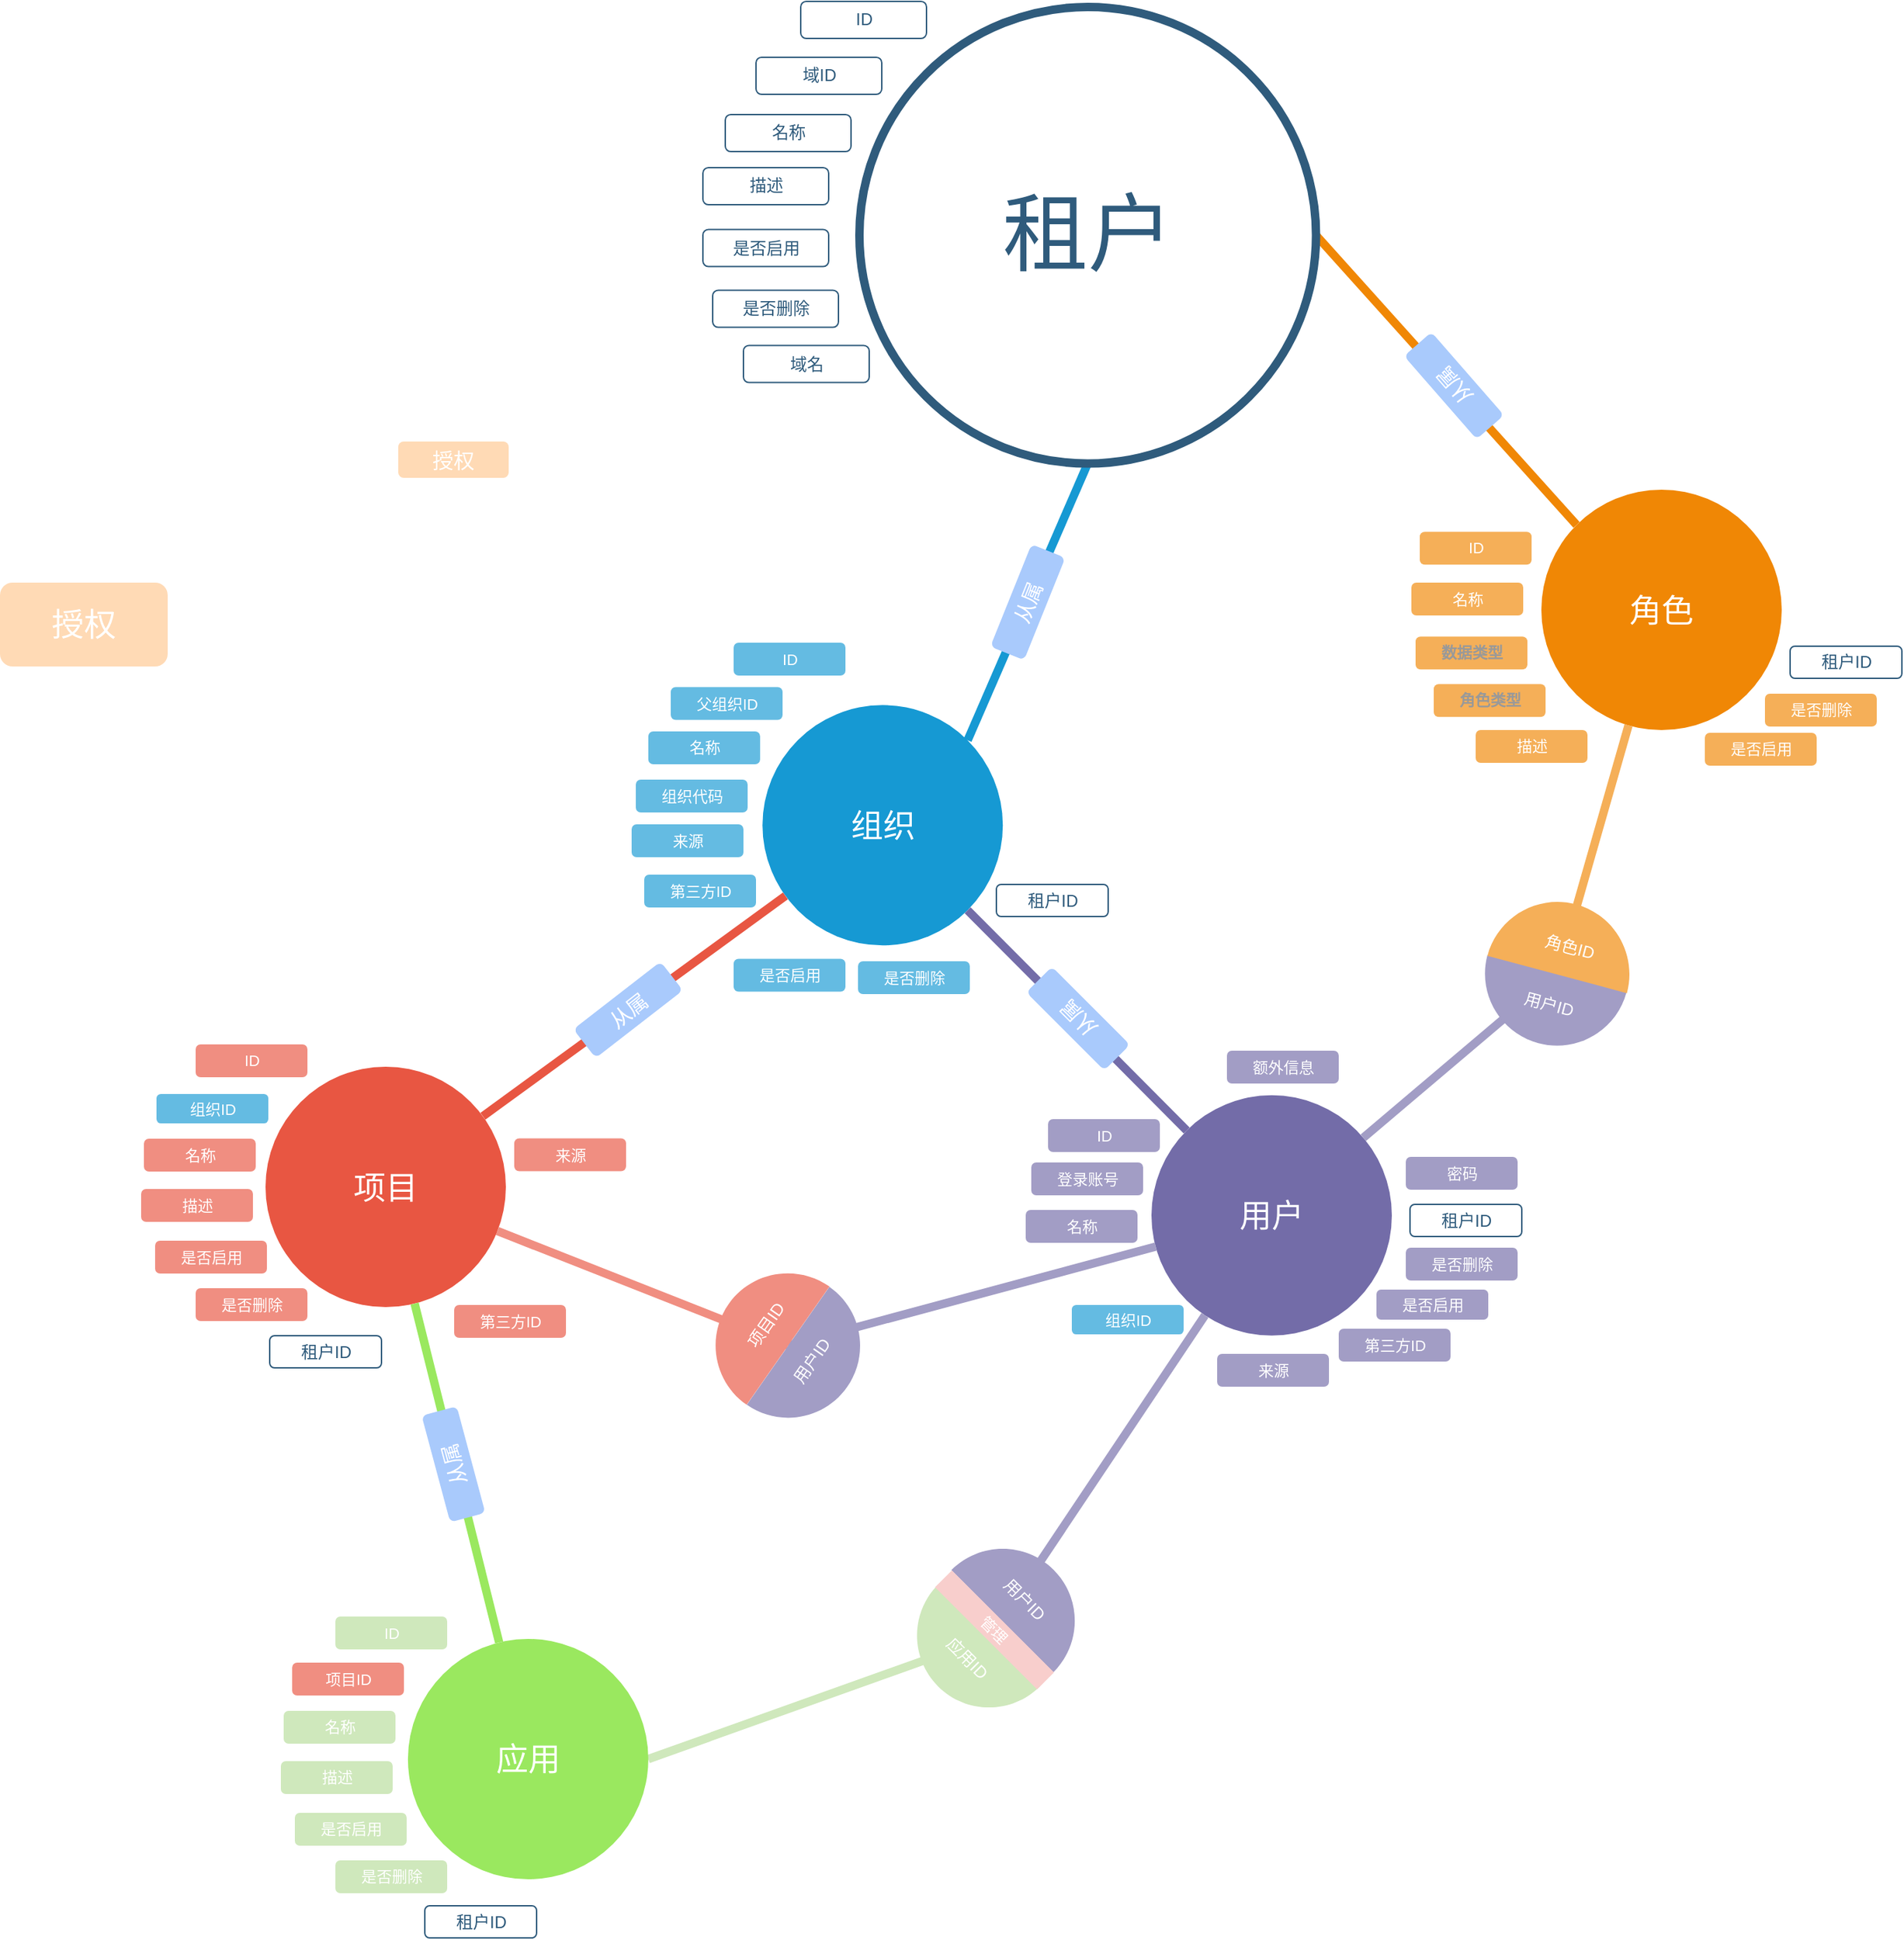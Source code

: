 <mxfile version="12.7.6" type="github">
  <diagram id="6a731a19-8d31-9384-78a2-239565b7b9f0" name="Page-1">
    <mxGraphModel dx="4168" dy="974" grid="0" gridSize="10" guides="1" tooltips="1" connect="1" arrows="1" fold="1" page="1" pageScale="1" pageWidth="1200" pageHeight="1200" background="#ffffff" math="0" shadow="0">
      <root>
        <mxCell id="0" />
        <mxCell id="1" parent="0" />
        <mxCell id="uGYCaoZWWmBtxd0d4g1E-1573" style="endArrow=none;strokeWidth=6;strokeColor=#A29DC5;html=1;" edge="1" parent="1" source="uGYCaoZWWmBtxd0d4g1E-1603" target="j6NOBljnlDJ0_zuV5T52-1565">
          <mxGeometry relative="1" as="geometry">
            <mxPoint x="-1034.968" y="1500.956" as="targetPoint" />
            <mxPoint x="-1215.213" y="1650.368" as="sourcePoint" />
          </mxGeometry>
        </mxCell>
        <mxCell id="uGYCaoZWWmBtxd0d4g1E-1572" style="endArrow=none;strokeWidth=6;strokeColor=#CFE8BC;html=1;entryX=1;entryY=0.5;entryDx=0;entryDy=0;exitX=0.5;exitY=1;exitDx=0;exitDy=0;" edge="1" parent="1" source="uGYCaoZWWmBtxd0d4g1E-1603" target="uGYCaoZWWmBtxd0d4g1E-1565">
          <mxGeometry relative="1" as="geometry">
            <mxPoint x="-1394" y="1589.0" as="targetPoint" />
            <mxPoint x="-1215.691" y="1650.556" as="sourcePoint" />
          </mxGeometry>
        </mxCell>
        <mxCell id="uGYCaoZWWmBtxd0d4g1E-1562" style="endArrow=none;strokeWidth=6;strokeColor=#A29DC5;html=1;exitX=0.5;exitY=0;exitDx=0;exitDy=0;exitPerimeter=0;" edge="1" parent="1" source="uGYCaoZWWmBtxd0d4g1E-1557" target="j6NOBljnlDJ0_zuV5T52-1565">
          <mxGeometry relative="1" as="geometry">
            <mxPoint x="-1210.371" y="1370.909" as="targetPoint" />
            <mxPoint x="-1367.119" y="1213.271" as="sourcePoint" />
          </mxGeometry>
        </mxCell>
        <mxCell id="uGYCaoZWWmBtxd0d4g1E-1561" style="endArrow=none;strokeWidth=6;strokeColor=#F08E81;html=1;exitX=0.5;exitY=0;exitDx=0;exitDy=0;exitPerimeter=0;" edge="1" parent="1" source="uGYCaoZWWmBtxd0d4g1E-1557" target="uGYCaoZWWmBtxd0d4g1E-1546">
          <mxGeometry relative="1" as="geometry">
            <mxPoint x="-1565.999" y="1473.004" as="targetPoint" />
            <mxPoint x="-1349.467" y="1315.326" as="sourcePoint" />
          </mxGeometry>
        </mxCell>
        <mxCell id="uGYCaoZWWmBtxd0d4g1E-1547" style="endArrow=none;strokeWidth=6;strokeColor=#E85642;html=1;" edge="1" parent="1" source="riii1gefVDgEGiFUZTim-1546" target="uGYCaoZWWmBtxd0d4g1E-1546">
          <mxGeometry relative="1" as="geometry">
            <mxPoint x="-1298.001" y="1411.229" as="targetPoint" />
            <mxPoint x="-1454.749" y="1280.501" as="sourcePoint" />
          </mxGeometry>
        </mxCell>
        <mxCell id="1374" value="ID" style="rounded=1;fillColor=#64BBE2;strokeColor=none;strokeWidth=3;shadow=0;html=1;fontColor=#FFFFFF;fontSize=11;" parent="1" vertex="1">
          <mxGeometry x="-1403" y="926" width="80" height="23.5" as="geometry" />
        </mxCell>
        <mxCell id="riii1gefVDgEGiFUZTim-1546" value="组织" style="ellipse;whiteSpace=wrap;html=1;shadow=0;fontFamily=Helvetica;fontSize=23;fontColor=#FFFFFF;align=center;strokeWidth=3;fillColor=#1699D3;strokeColor=none;rotation=0;" parent="1" vertex="1">
          <mxGeometry x="-1382.37" y="970.65" width="172" height="172" as="geometry" />
        </mxCell>
        <mxCell id="riii1gefVDgEGiFUZTim-1557" value="父组织ID" style="rounded=1;fillColor=#64BBE2;strokeColor=none;strokeWidth=3;shadow=0;html=1;fontColor=#FFFFFF;fontSize=11;" parent="1" vertex="1">
          <mxGeometry x="-1448" y="957.75" width="80" height="23.5" as="geometry" />
        </mxCell>
        <mxCell id="j6NOBljnlDJ0_zuV5T52-1545" value="ID" style="rounded=1;fillColor=#FFFFFF;strokeColor=#2F5B7C;strokeWidth=1;shadow=0;html=1;fontColor=#2F5B7C;" parent="1" vertex="1">
          <mxGeometry x="-1355" y="467" width="90" height="26.5" as="geometry" />
        </mxCell>
        <mxCell id="j6NOBljnlDJ0_zuV5T52-1546" value="名称" style="rounded=1;fillColor=#FFFFFF;strokeColor=#2F5B7C;strokeWidth=1;shadow=0;html=1;fontColor=#2F5B7C;" parent="1" vertex="1">
          <mxGeometry x="-1409" y="548" width="90" height="26.5" as="geometry" />
        </mxCell>
        <mxCell id="j6NOBljnlDJ0_zuV5T52-1547" value="描述" style="rounded=1;fillColor=#FFFFFF;strokeColor=#2F5B7C;strokeWidth=1;shadow=0;html=1;fontColor=#2F5B7C;" parent="1" vertex="1">
          <mxGeometry x="-1425" y="586" width="90" height="26.5" as="geometry" />
        </mxCell>
        <mxCell id="j6NOBljnlDJ0_zuV5T52-1548" value="是否启用" style="rounded=1;fillColor=#FFFFFF;strokeColor=#2F5B7C;strokeWidth=1;shadow=0;html=1;fontColor=#2F5B7C;" parent="1" vertex="1">
          <mxGeometry x="-1425" y="630.25" width="90" height="26.5" as="geometry" />
        </mxCell>
        <mxCell id="j6NOBljnlDJ0_zuV5T52-1549" value="域ID" style="rounded=1;fillColor=#FFFFFF;strokeColor=#2F5B7C;strokeWidth=1;shadow=0;html=1;fontColor=#2F5B7C;" parent="1" vertex="1">
          <mxGeometry x="-1387" y="507" width="90" height="26.5" as="geometry" />
        </mxCell>
        <mxCell id="j6NOBljnlDJ0_zuV5T52-1550" style="endArrow=none;strokeWidth=6;strokeColor=#1699D3;html=1;exitX=0.5;exitY=1;exitDx=0;exitDy=0;entryX=1;entryY=0;entryDx=0;entryDy=0;" parent="1" source="j6NOBljnlDJ0_zuV5T52-1543" target="riii1gefVDgEGiFUZTim-1546" edge="1">
          <mxGeometry relative="1" as="geometry">
            <mxPoint x="-958.82" y="929.5" as="targetPoint" />
            <mxPoint x="-1168.004" y="918.054" as="sourcePoint" />
          </mxGeometry>
        </mxCell>
        <mxCell id="j6NOBljnlDJ0_zuV5T52-1556" value="是否删除" style="rounded=1;fillColor=#FFFFFF;strokeColor=#2F5B7C;strokeWidth=1;shadow=0;html=1;fontColor=#2F5B7C;" parent="1" vertex="1">
          <mxGeometry x="-1418" y="673.75" width="90" height="26.5" as="geometry" />
        </mxCell>
        <mxCell id="j6NOBljnlDJ0_zuV5T52-1558" value="名称" style="rounded=1;fillColor=#64BBE2;strokeColor=none;strokeWidth=3;shadow=0;html=1;fontColor=#FFFFFF;fontSize=11;" parent="1" vertex="1">
          <mxGeometry x="-1464.07" y="989.5" width="80" height="23.5" as="geometry" />
        </mxCell>
        <mxCell id="j6NOBljnlDJ0_zuV5T52-1559" value="组织代码" style="rounded=1;fillColor=#64BBE2;strokeColor=none;strokeWidth=3;shadow=0;html=1;fontColor=#FFFFFF;fontSize=11;" parent="1" vertex="1">
          <mxGeometry x="-1473" y="1024" width="80" height="23.5" as="geometry" />
        </mxCell>
        <mxCell id="j6NOBljnlDJ0_zuV5T52-1560" value="来源" style="rounded=1;fillColor=#64BBE2;strokeColor=none;strokeWidth=3;shadow=0;html=1;fontColor=#FFFFFF;fontSize=11;" parent="1" vertex="1">
          <mxGeometry x="-1476" y="1056" width="80" height="23.5" as="geometry" />
        </mxCell>
        <mxCell id="j6NOBljnlDJ0_zuV5T52-1561" value="第三方ID" style="rounded=1;fillColor=#64BBE2;strokeColor=none;strokeWidth=3;shadow=0;html=1;fontColor=#FFFFFF;fontSize=11;" parent="1" vertex="1">
          <mxGeometry x="-1467" y="1092" width="80" height="23.5" as="geometry" />
        </mxCell>
        <mxCell id="j6NOBljnlDJ0_zuV5T52-1562" value="Text" style="text;html=1;align=center;verticalAlign=middle;resizable=0;points=[];autosize=1;fontSize=11;fontColor=#FFFFFF;" parent="1" vertex="1">
          <mxGeometry x="-1158" y="1277.59" width="40" height="20" as="geometry" />
        </mxCell>
        <mxCell id="j6NOBljnlDJ0_zuV5T52-1563" value="是否启用" style="rounded=1;fillColor=#64BBE2;strokeColor=none;strokeWidth=3;shadow=0;html=1;fontColor=#FFFFFF;fontSize=11;" parent="1" vertex="1">
          <mxGeometry x="-1403" y="1152.26" width="80" height="23.5" as="geometry" />
        </mxCell>
        <mxCell id="j6NOBljnlDJ0_zuV5T52-1564" value="是否删除" style="rounded=1;fillColor=#64BBE2;strokeColor=none;strokeWidth=3;shadow=0;html=1;fontColor=#FFFFFF;fontSize=11;" parent="1" vertex="1">
          <mxGeometry x="-1314" y="1154" width="80" height="23.5" as="geometry" />
        </mxCell>
        <mxCell id="j6NOBljnlDJ0_zuV5T52-1565" value="用户" style="ellipse;whiteSpace=wrap;html=1;shadow=0;fontFamily=Helvetica;fontSize=23;fontColor=#FFFFFF;align=center;strokeWidth=3;fillColor=#736ca8;strokeColor=none;" parent="1" vertex="1">
          <mxGeometry x="-1104" y="1249.91" width="172" height="172" as="geometry" />
        </mxCell>
        <mxCell id="j6NOBljnlDJ0_zuV5T52-1566" style="endArrow=none;strokeWidth=6;strokeColor=#736CA8;html=1;exitX=1;exitY=1;exitDx=0;exitDy=0;entryX=0;entryY=0;entryDx=0;entryDy=0;" parent="1" source="riii1gefVDgEGiFUZTim-1546" target="j6NOBljnlDJ0_zuV5T52-1565" edge="1">
          <mxGeometry relative="1" as="geometry">
            <mxPoint x="-1078.005" y="1127.315" as="targetPoint" />
            <mxPoint x="-1003.85" y="971.5" as="sourcePoint" />
          </mxGeometry>
        </mxCell>
        <mxCell id="j6NOBljnlDJ0_zuV5T52-1567" value="ID" style="rounded=1;fillColor=#A29DC5;strokeColor=none;strokeWidth=3;shadow=0;html=1;fontColor=#FFFFFF;fontSize=11;" parent="1" vertex="1">
          <mxGeometry x="-1178" y="1267.0" width="80" height="23.5" as="geometry" />
        </mxCell>
        <mxCell id="j6NOBljnlDJ0_zuV5T52-1568" value="登录账号" style="rounded=1;fillColor=#A29DC5;strokeColor=none;strokeWidth=3;shadow=0;html=1;fontColor=#FFFFFF;fontSize=11;" parent="1" vertex="1">
          <mxGeometry x="-1190" y="1298.0" width="80" height="23.5" as="geometry" />
        </mxCell>
        <mxCell id="j6NOBljnlDJ0_zuV5T52-1569" value="名称" style="rounded=1;fillColor=#A29DC5;strokeColor=none;strokeWidth=3;shadow=0;html=1;fontColor=#FFFFFF;fontSize=11;" parent="1" vertex="1">
          <mxGeometry x="-1194" y="1332.0" width="80" height="23.5" as="geometry" />
        </mxCell>
        <mxCell id="j6NOBljnlDJ0_zuV5T52-1570" value="组织ID" style="rounded=1;fillColor=#64BBE2;strokeColor=none;strokeWidth=3;shadow=0;html=1;fontColor=#FFFFFF;fontSize=11;" parent="1" vertex="1">
          <mxGeometry x="-1161" y="1400.0" width="80" height="21" as="geometry" />
        </mxCell>
        <mxCell id="j6NOBljnlDJ0_zuV5T52-1571" value="来源" style="rounded=1;fillColor=#A29DC5;strokeColor=none;strokeWidth=3;shadow=0;html=1;fontColor=#FFFFFF;fontSize=11;" parent="1" vertex="1">
          <mxGeometry x="-1057" y="1435.0" width="80" height="23.5" as="geometry" />
        </mxCell>
        <mxCell id="j6NOBljnlDJ0_zuV5T52-1572" value="第三方ID" style="rounded=1;fillColor=#A29DC5;strokeColor=none;strokeWidth=3;shadow=0;html=1;fontColor=#FFFFFF;fontSize=11;" parent="1" vertex="1">
          <mxGeometry x="-970" y="1417.0" width="80" height="23.5" as="geometry" />
        </mxCell>
        <mxCell id="j6NOBljnlDJ0_zuV5T52-1575" value="是否启用" style="rounded=1;fillColor=#A29DC5;strokeColor=none;strokeWidth=3;shadow=0;html=1;fontColor=#FFFFFF;fontSize=11;" parent="1" vertex="1">
          <mxGeometry x="-943" y="1389" width="80" height="21.5" as="geometry" />
        </mxCell>
        <mxCell id="j6NOBljnlDJ0_zuV5T52-1576" value="是否删除" style="rounded=1;fillColor=#A29DC5;strokeColor=none;strokeWidth=3;shadow=0;html=1;fontColor=#FFFFFF;fontSize=11;" parent="1" vertex="1">
          <mxGeometry x="-922" y="1359.0" width="80" height="23.5" as="geometry" />
        </mxCell>
        <mxCell id="j6NOBljnlDJ0_zuV5T52-1578" value="密码" style="rounded=1;fillColor=#A29DC5;strokeColor=none;strokeWidth=3;shadow=0;html=1;fontColor=#FFFFFF;fontSize=11;" parent="1" vertex="1">
          <mxGeometry x="-922" y="1294.0" width="80" height="23.5" as="geometry" />
        </mxCell>
        <mxCell id="j6NOBljnlDJ0_zuV5T52-1579" value="域名" style="rounded=1;fillColor=#FFFFFF;strokeColor=#2F5B7C;strokeWidth=1;shadow=0;html=1;fontColor=#2F5B7C;" parent="1" vertex="1">
          <mxGeometry x="-1396" y="713.25" width="90" height="26.5" as="geometry" />
        </mxCell>
        <mxCell id="j6NOBljnlDJ0_zuV5T52-1580" value="额外信息" style="rounded=1;fillColor=#A29DC5;strokeColor=none;strokeWidth=3;shadow=0;html=1;fontColor=#FFFFFF;fontSize=11;" parent="1" vertex="1">
          <mxGeometry x="-1050" y="1218.0" width="80" height="23.5" as="geometry" />
        </mxCell>
        <mxCell id="j6NOBljnlDJ0_zuV5T52-1581" value="角色" style="ellipse;whiteSpace=wrap;html=1;shadow=0;fontFamily=Helvetica;fontSize=23;fontColor=#FFFFFF;align=center;strokeWidth=3;fillColor=#F08705;strokeColor=none;" parent="1" vertex="1">
          <mxGeometry x="-825" y="816.5" width="172" height="172" as="geometry" />
        </mxCell>
        <mxCell id="j6NOBljnlDJ0_zuV5T52-1582" style="endArrow=none;strokeWidth=6;strokeColor=#F08705;html=1;exitX=1;exitY=0.5;exitDx=0;exitDy=0;entryX=0;entryY=0;entryDx=0;entryDy=0;" parent="1" source="j6NOBljnlDJ0_zuV5T52-1543" target="j6NOBljnlDJ0_zuV5T52-1581" edge="1">
          <mxGeometry relative="1" as="geometry">
            <mxPoint x="-1027.999" y="1015.799" as="targetPoint" />
            <mxPoint x="-955.44" y="859.71" as="sourcePoint" />
          </mxGeometry>
        </mxCell>
        <mxCell id="j6NOBljnlDJ0_zuV5T52-1543" value="租户" style="ellipse;whiteSpace=wrap;html=1;shadow=0;fontFamily=Helvetica;fontSize=61;fontColor=#2F5B7C;align=center;strokeColor=#2F5B7C;strokeWidth=6;fillColor=#FFFFFF;fontStyle=0;gradientColor=none;" parent="1" vertex="1">
          <mxGeometry x="-1313" y="471" width="326.75" height="326.75" as="geometry" />
        </mxCell>
        <mxCell id="j6NOBljnlDJ0_zuV5T52-1584" value="ID" style="rounded=1;fillColor=#F5AF58;strokeColor=none;strokeWidth=3;shadow=0;html=1;fontColor=#FFFFFF;fontSize=11;" parent="1" vertex="1">
          <mxGeometry x="-912" y="846.62" width="80" height="23.5" as="geometry" />
        </mxCell>
        <mxCell id="j6NOBljnlDJ0_zuV5T52-1585" value="名称" style="rounded=1;fillColor=#F5AF58;strokeColor=none;strokeWidth=3;shadow=0;html=1;fontColor=#FFFFFF;fontSize=11;" parent="1" vertex="1">
          <mxGeometry x="-918" y="883" width="80" height="23.5" as="geometry" />
        </mxCell>
        <mxCell id="j6NOBljnlDJ0_zuV5T52-1586" value="数据类型" style="rounded=1;fillColor=#F5AF58;strokeColor=none;strokeWidth=3;shadow=0;html=1;fontColor=#999999;fontSize=11;glass=0;comic=0;labelBackgroundColor=none;labelBorderColor=none;fontStyle=1" parent="1" vertex="1">
          <mxGeometry x="-915" y="921.62" width="80" height="23.5" as="geometry" />
        </mxCell>
        <mxCell id="j6NOBljnlDJ0_zuV5T52-1587" value="角色类型" style="rounded=1;fillColor=#F5AF58;strokeColor=none;strokeWidth=3;shadow=0;html=1;fontColor=#999999;fontSize=11;glass=0;comic=0;labelBackgroundColor=none;labelBorderColor=none;fontStyle=1" parent="1" vertex="1">
          <mxGeometry x="-902" y="955.62" width="80" height="23.5" as="geometry" />
        </mxCell>
        <mxCell id="j6NOBljnlDJ0_zuV5T52-1588" value="描述" style="rounded=1;fillColor=#F5AF58;strokeColor=none;strokeWidth=3;shadow=0;html=1;fontColor=#FFFFFF;fontSize=11;" parent="1" vertex="1">
          <mxGeometry x="-872" y="988.5" width="80" height="23.5" as="geometry" />
        </mxCell>
        <mxCell id="j6NOBljnlDJ0_zuV5T52-1589" value="是否启用" style="rounded=1;fillColor=#F5AF58;strokeColor=none;strokeWidth=3;shadow=0;html=1;fontColor=#FFFFFF;fontSize=11;" parent="1" vertex="1">
          <mxGeometry x="-708" y="990.5" width="80" height="23.5" as="geometry" />
        </mxCell>
        <mxCell id="j6NOBljnlDJ0_zuV5T52-1590" value="是否删除" style="rounded=1;fillColor=#F5AF58;strokeColor=none;strokeWidth=3;shadow=0;html=1;fontColor=#FFFFFF;fontSize=11;" parent="1" vertex="1">
          <mxGeometry x="-665" y="962.5" width="80" height="23.5" as="geometry" />
        </mxCell>
        <mxCell id="j6NOBljnlDJ0_zuV5T52-1591" style="endArrow=none;strokeWidth=6;strokeColor=#A29DC5;html=1;entryX=0.5;entryY=0;entryDx=0;entryDy=0;entryPerimeter=0;" parent="1" source="j6NOBljnlDJ0_zuV5T52-1565" target="j6NOBljnlDJ0_zuV5T52-1601" edge="1">
          <mxGeometry relative="1" as="geometry">
            <mxPoint x="-898" y="1153" as="targetPoint" />
            <mxPoint x="-908" y="1153" as="sourcePoint" />
          </mxGeometry>
        </mxCell>
        <mxCell id="j6NOBljnlDJ0_zuV5T52-1593" style="endArrow=none;strokeWidth=6;strokeColor=#F5AF58;html=1;entryX=0.5;entryY=0;entryDx=0;entryDy=0;entryPerimeter=0;" parent="1" source="j6NOBljnlDJ0_zuV5T52-1581" target="j6NOBljnlDJ0_zuV5T52-1606" edge="1">
          <mxGeometry relative="1" as="geometry">
            <mxPoint x="-790.733" y="1096.489" as="targetPoint" />
            <mxPoint x="-990.861" y="1087.759" as="sourcePoint" />
          </mxGeometry>
        </mxCell>
        <mxCell id="j6NOBljnlDJ0_zuV5T52-1601" value="" style="verticalLabelPosition=bottom;verticalAlign=top;html=1;shape=mxgraph.basic.half_circle;shadow=0;glass=0;comic=0;labelBackgroundColor=none;strokeColor=none;strokeWidth=1;fillColor=#A29DC5;gradientColor=none;fontSize=9;fontColor=none;noLabel=1;rotation=15;" parent="1" vertex="1">
          <mxGeometry x="-872" y="1162" width="103" height="51.5" as="geometry" />
        </mxCell>
        <mxCell id="j6NOBljnlDJ0_zuV5T52-1606" value="" style="verticalLabelPosition=bottom;verticalAlign=top;html=1;shape=mxgraph.basic.half_circle;shadow=0;glass=0;comic=0;labelBackgroundColor=none;strokeColor=none;strokeWidth=1;fillColor=#F5AF58;gradientColor=none;fontSize=9;fontColor=none;noLabel=1;rotation=-165;" parent="1" vertex="1">
          <mxGeometry x="-858.63" y="1112.4" width="103.33" height="51.93" as="geometry" />
        </mxCell>
        <mxCell id="j6NOBljnlDJ0_zuV5T52-1594" value="用户ID" style="rounded=1;fillColor=none;strokeColor=none;strokeWidth=3;shadow=0;html=1;fontColor=#FFFFFF;fontSize=12;rotation=15;" parent="1" vertex="1">
          <mxGeometry x="-845.06" y="1177.07" width="50" height="16" as="geometry" />
        </mxCell>
        <mxCell id="j6NOBljnlDJ0_zuV5T52-1595" value="角色ID" style="rounded=1;fillColor=none;strokeColor=none;strokeWidth=3;shadow=0;html=1;fontColor=#FFFFFF;fontSize=12;rotation=15;" parent="1" vertex="1">
          <mxGeometry x="-830.06" y="1136.07" width="50" height="15" as="geometry" />
        </mxCell>
        <mxCell id="uGYCaoZWWmBtxd0d4g1E-1543" value="租户ID" style="rounded=1;fillColor=#FFFFFF;strokeColor=#2F5B7C;strokeWidth=1;shadow=0;html=1;fontColor=#2F5B7C;" vertex="1" parent="1">
          <mxGeometry x="-647" y="928.5" width="80" height="23" as="geometry" />
        </mxCell>
        <mxCell id="uGYCaoZWWmBtxd0d4g1E-1544" value="租户ID" style="rounded=1;fillColor=#FFFFFF;strokeColor=#2F5B7C;strokeWidth=1;shadow=0;html=1;fontColor=#2F5B7C;" vertex="1" parent="1">
          <mxGeometry x="-1215" y="1099" width="80" height="23" as="geometry" />
        </mxCell>
        <mxCell id="uGYCaoZWWmBtxd0d4g1E-1545" value="租户ID" style="rounded=1;fillColor=#FFFFFF;strokeColor=#2F5B7C;strokeWidth=1;shadow=0;html=1;fontColor=#2F5B7C;" vertex="1" parent="1">
          <mxGeometry x="-919" y="1328" width="80" height="23" as="geometry" />
        </mxCell>
        <mxCell id="uGYCaoZWWmBtxd0d4g1E-1546" value="项目" style="ellipse;whiteSpace=wrap;html=1;shadow=0;fontFamily=Helvetica;fontSize=23;fontColor=#FFFFFF;align=center;strokeWidth=3;fillColor=#E85642;strokeColor=none;rotation=0;" vertex="1" parent="1">
          <mxGeometry x="-1738" y="1229.5" width="172" height="172" as="geometry" />
        </mxCell>
        <mxCell id="uGYCaoZWWmBtxd0d4g1E-1548" value="ID" style="rounded=1;fillColor=#F08E81;strokeColor=none;strokeWidth=3;shadow=0;html=1;fontColor=#FFFFFF;fontSize=11;" vertex="1" parent="1">
          <mxGeometry x="-1788" y="1213.5" width="80" height="23.5" as="geometry" />
        </mxCell>
        <mxCell id="uGYCaoZWWmBtxd0d4g1E-1549" value="名称" style="rounded=1;fillColor=#F08E81;strokeColor=none;strokeWidth=3;shadow=0;html=1;fontColor=#FFFFFF;fontSize=11;" vertex="1" parent="1">
          <mxGeometry x="-1825" y="1281" width="80" height="23.5" as="geometry" />
        </mxCell>
        <mxCell id="uGYCaoZWWmBtxd0d4g1E-1550" value="描述" style="rounded=1;fillColor=#F08E81;strokeColor=none;strokeWidth=3;shadow=0;html=1;fontColor=#FFFFFF;fontSize=11;" vertex="1" parent="1">
          <mxGeometry x="-1827" y="1317" width="80" height="23.5" as="geometry" />
        </mxCell>
        <mxCell id="uGYCaoZWWmBtxd0d4g1E-1551" value="组织ID" style="rounded=1;fillColor=#64BBE2;strokeColor=none;strokeWidth=3;shadow=0;html=1;fontColor=#FFFFFF;fontSize=11;" vertex="1" parent="1">
          <mxGeometry x="-1816" y="1249.0" width="80" height="21" as="geometry" />
        </mxCell>
        <mxCell id="uGYCaoZWWmBtxd0d4g1E-1552" value="是否启用" style="rounded=1;fillColor=#F08E81;strokeColor=none;strokeWidth=3;shadow=0;html=1;fontColor=#FFFFFF;fontSize=11;" vertex="1" parent="1">
          <mxGeometry x="-1817" y="1354" width="80" height="23.5" as="geometry" />
        </mxCell>
        <mxCell id="uGYCaoZWWmBtxd0d4g1E-1553" value="是否删除" style="rounded=1;fillColor=#F08E81;strokeColor=none;strokeWidth=3;shadow=0;html=1;fontColor=#FFFFFF;fontSize=11;" vertex="1" parent="1">
          <mxGeometry x="-1788" y="1388" width="80" height="23.5" as="geometry" />
        </mxCell>
        <mxCell id="uGYCaoZWWmBtxd0d4g1E-1554" value="来源" style="rounded=1;fillColor=#F08E81;strokeColor=none;strokeWidth=3;shadow=0;html=1;fontColor=#FFFFFF;fontSize=11;" vertex="1" parent="1">
          <mxGeometry x="-1560" y="1280.75" width="80" height="23.5" as="geometry" />
        </mxCell>
        <mxCell id="uGYCaoZWWmBtxd0d4g1E-1555" value="第三方ID" style="rounded=1;fillColor=#F08E81;strokeColor=none;strokeWidth=3;shadow=0;html=1;fontColor=#FFFFFF;fontSize=11;" vertex="1" parent="1">
          <mxGeometry x="-1603" y="1400" width="80" height="23.5" as="geometry" />
        </mxCell>
        <mxCell id="uGYCaoZWWmBtxd0d4g1E-1564" value="" style="group;strokeColor=none;" vertex="1" connectable="0" parent="1">
          <mxGeometry x="-1436.238" y="1357.003" width="143.94" height="143.955" as="geometry" />
        </mxCell>
        <mxCell id="uGYCaoZWWmBtxd0d4g1E-1556" value="" style="verticalLabelPosition=bottom;verticalAlign=top;html=1;shape=mxgraph.basic.half_circle;shadow=0;glass=0;comic=0;labelBackgroundColor=none;strokeColor=none;strokeWidth=1;fillColor=#A29DC5;gradientColor=none;fontSize=9;fontColor=none;noLabel=1;rotation=-55;" vertex="1" parent="uGYCaoZWWmBtxd0d4g1E-1564">
          <mxGeometry x="41.808" y="61.249" width="103" height="51.5" as="geometry" />
        </mxCell>
        <mxCell id="uGYCaoZWWmBtxd0d4g1E-1557" value="" style="verticalLabelPosition=bottom;verticalAlign=top;html=1;shape=mxgraph.basic.half_circle;shadow=0;glass=0;comic=0;labelBackgroundColor=none;strokeColor=none;strokeWidth=1;fillColor=#F08E81;gradientColor=none;fontSize=9;fontColor=none;noLabel=1;rotation=-235;" vertex="1" parent="uGYCaoZWWmBtxd0d4g1E-1564">
          <mxGeometry x="-0.762" y="31.249" width="103.33" height="51.93" as="geometry" />
        </mxCell>
        <mxCell id="uGYCaoZWWmBtxd0d4g1E-1558" value="用户ID" style="rounded=1;fillColor=none;strokeColor=none;strokeWidth=3;shadow=0;html=1;fontColor=#FFFFFF;fontSize=12;rotation=-55;" vertex="1" parent="uGYCaoZWWmBtxd0d4g1E-1564">
          <mxGeometry x="63.808" y="75.749" width="50" height="16" as="geometry" />
        </mxCell>
        <mxCell id="uGYCaoZWWmBtxd0d4g1E-1559" value="项目ID" style="rounded=1;fillColor=none;strokeColor=none;strokeWidth=3;shadow=0;html=1;fontColor=#FFFFFF;fontSize=12;rotation=-55;" vertex="1" parent="uGYCaoZWWmBtxd0d4g1E-1564">
          <mxGeometry x="31.238" y="50.249" width="50" height="15" as="geometry" />
        </mxCell>
        <mxCell id="uGYCaoZWWmBtxd0d4g1E-1565" value="应用" style="ellipse;whiteSpace=wrap;html=1;shadow=0;fontFamily=Helvetica;fontSize=23;fontColor=#FFFFFF;align=center;strokeWidth=3;fillColor=#9AE85F;strokeColor=none;rotation=0;" vertex="1" parent="1">
          <mxGeometry x="-1636.07" y="1639" width="172" height="172" as="geometry" />
        </mxCell>
        <mxCell id="uGYCaoZWWmBtxd0d4g1E-1566" style="endArrow=none;strokeWidth=6;strokeColor=#9AE85F;html=1;" edge="1" parent="1" source="uGYCaoZWWmBtxd0d4g1E-1565" target="uGYCaoZWWmBtxd0d4g1E-1546">
          <mxGeometry relative="1" as="geometry">
            <mxPoint x="-1677" y="1469" as="targetPoint" />
            <mxPoint x="-1580.105" y="1651.151" as="sourcePoint" />
          </mxGeometry>
        </mxCell>
        <mxCell id="uGYCaoZWWmBtxd0d4g1E-1574" value="ID" style="rounded=1;fillColor=#CFE8BC;strokeColor=none;strokeWidth=3;shadow=0;html=1;fontColor=#FFFFFF;fontSize=11;" vertex="1" parent="1">
          <mxGeometry x="-1688" y="1623" width="80" height="23.5" as="geometry" />
        </mxCell>
        <mxCell id="uGYCaoZWWmBtxd0d4g1E-1575" value="名称" style="rounded=1;fillColor=#CFE8BC;strokeColor=none;strokeWidth=3;shadow=0;html=1;fontColor=#FFFFFF;fontSize=11;" vertex="1" parent="1">
          <mxGeometry x="-1725" y="1690.5" width="80" height="23.5" as="geometry" />
        </mxCell>
        <mxCell id="uGYCaoZWWmBtxd0d4g1E-1576" value="描述" style="rounded=1;fillColor=#CFE8BC;strokeColor=none;strokeWidth=3;shadow=0;html=1;fontColor=#FFFFFF;fontSize=11;" vertex="1" parent="1">
          <mxGeometry x="-1727.0" y="1726.5" width="80" height="23.5" as="geometry" />
        </mxCell>
        <mxCell id="uGYCaoZWWmBtxd0d4g1E-1578" value="是否启用" style="rounded=1;fillColor=#CFE8BC;strokeColor=none;strokeWidth=3;shadow=0;html=1;fontColor=#FFFFFF;fontSize=11;" vertex="1" parent="1">
          <mxGeometry x="-1717" y="1763.5" width="80" height="23.5" as="geometry" />
        </mxCell>
        <mxCell id="uGYCaoZWWmBtxd0d4g1E-1579" value="是否删除" style="rounded=1;fillColor=#CFE8BC;strokeColor=none;strokeWidth=3;shadow=0;html=1;fontColor=#FFFFFF;fontSize=11;" vertex="1" parent="1">
          <mxGeometry x="-1688" y="1797.5" width="80" height="23.5" as="geometry" />
        </mxCell>
        <mxCell id="uGYCaoZWWmBtxd0d4g1E-1580" value="项目ID" style="rounded=1;fillColor=#F08E81;strokeColor=none;strokeWidth=3;shadow=0;html=1;fontColor=#FFFFFF;fontSize=11;" vertex="1" parent="1">
          <mxGeometry x="-1718.93" y="1656" width="80" height="23.5" as="geometry" />
        </mxCell>
        <mxCell id="uGYCaoZWWmBtxd0d4g1E-1581" value="租户ID" style="rounded=1;fillColor=#FFFFFF;strokeColor=#2F5B7C;strokeWidth=1;shadow=0;html=1;fontColor=#2F5B7C;" vertex="1" parent="1">
          <mxGeometry x="-1735" y="1422" width="80" height="23" as="geometry" />
        </mxCell>
        <mxCell id="uGYCaoZWWmBtxd0d4g1E-1582" value="租户ID" style="rounded=1;fillColor=#FFFFFF;strokeColor=#2F5B7C;strokeWidth=1;shadow=0;html=1;fontColor=#2F5B7C;" vertex="1" parent="1">
          <mxGeometry x="-1624" y="1830" width="80" height="23" as="geometry" />
        </mxCell>
        <mxCell id="uGYCaoZWWmBtxd0d4g1E-1583" value="从属" style="rounded=1;whiteSpace=wrap;html=1;shadow=0;glass=0;comic=0;labelBackgroundColor=none;strokeColor=none;strokeWidth=1;fillColor=#A9CAFC;fontSize=15;fontColor=#FFFFFF;rotation=-68.1;" vertex="1" parent="1">
          <mxGeometry x="-1232" y="884" width="79" height="26" as="geometry" />
        </mxCell>
        <mxCell id="uGYCaoZWWmBtxd0d4g1E-1584" value="授权" style="rounded=1;whiteSpace=wrap;html=1;shadow=0;glass=0;comic=0;labelBackgroundColor=none;strokeColor=none;strokeWidth=1;fillColor=#FFDAB5;fontSize=23;fontColor=#FFFFFF;" vertex="1" parent="1">
          <mxGeometry x="-1928" y="883" width="120" height="60" as="geometry" />
        </mxCell>
        <mxCell id="uGYCaoZWWmBtxd0d4g1E-1589" value="授权" style="rounded=1;whiteSpace=wrap;html=1;shadow=0;glass=0;comic=0;labelBackgroundColor=none;strokeColor=none;strokeWidth=1;fillColor=#FFDAB5;fontSize=15;fontColor=#FFFFFF;rotation=0;" vertex="1" parent="1">
          <mxGeometry x="-1643" y="782" width="79" height="26" as="geometry" />
        </mxCell>
        <mxCell id="uGYCaoZWWmBtxd0d4g1E-1592" value="从属" style="rounded=1;whiteSpace=wrap;html=1;shadow=0;glass=0;comic=0;labelBackgroundColor=none;strokeColor=none;strokeWidth=1;fillColor=#A9CAFC;fontSize=15;fontColor=#FFFFFF;rotation=-131.1;" vertex="1" parent="1">
          <mxGeometry x="-927" y="729" width="79" height="26" as="geometry" />
        </mxCell>
        <mxCell id="uGYCaoZWWmBtxd0d4g1E-1593" value="从属" style="rounded=1;whiteSpace=wrap;html=1;shadow=0;glass=0;comic=0;labelBackgroundColor=none;strokeColor=none;strokeWidth=1;fillColor=#A9CAFC;fontSize=15;fontColor=#FFFFFF;rotation=-37.8;" vertex="1" parent="1">
          <mxGeometry x="-1518" y="1175.76" width="79" height="26" as="geometry" />
        </mxCell>
        <mxCell id="uGYCaoZWWmBtxd0d4g1E-1594" value="从属" style="rounded=1;whiteSpace=wrap;html=1;shadow=0;glass=0;comic=0;labelBackgroundColor=none;strokeColor=none;strokeWidth=1;fillColor=#A9CAFC;fontSize=15;fontColor=#FFFFFF;rotation=-105;" vertex="1" parent="1">
          <mxGeometry x="-1643" y="1501" width="79" height="26" as="geometry" />
        </mxCell>
        <mxCell id="uGYCaoZWWmBtxd0d4g1E-1595" value="从属" style="rounded=1;whiteSpace=wrap;html=1;shadow=0;glass=0;comic=0;labelBackgroundColor=none;strokeColor=none;strokeWidth=1;fillColor=#A9CAFC;fontSize=15;fontColor=#FFFFFF;rotation=-135;" vertex="1" parent="1">
          <mxGeometry x="-1196" y="1182" width="79" height="26" as="geometry" />
        </mxCell>
        <mxCell id="uGYCaoZWWmBtxd0d4g1E-1606" value="" style="group;rotation=45;" vertex="1" connectable="0" parent="1">
          <mxGeometry x="-1267" y="1572.003" width="103.332" height="118.5" as="geometry" />
        </mxCell>
        <mxCell id="uGYCaoZWWmBtxd0d4g1E-1601" value="" style="verticalLabelPosition=bottom;verticalAlign=top;html=1;shape=mxgraph.basic.half_circle;shadow=0;glass=0;comic=0;labelBackgroundColor=none;strokeColor=none;strokeWidth=1;fillColor=#A29DC5;gradientColor=none;fontSize=9;fontColor=none;noLabel=1;rotation=-135;" vertex="1" parent="uGYCaoZWWmBtxd0d4g1E-1606">
          <mxGeometry x="23" y="10" width="103.33" height="51.93" as="geometry" />
        </mxCell>
        <mxCell id="uGYCaoZWWmBtxd0d4g1E-1602" value="" style="verticalLabelPosition=bottom;verticalAlign=top;html=1;shape=mxgraph.basic.half_circle;shadow=0;glass=0;comic=0;labelBackgroundColor=none;strokeColor=none;strokeWidth=1;fillColor=#CFE8BC;gradientColor=none;fontSize=9;fontColor=none;noLabel=1;rotation=45;" vertex="1" parent="uGYCaoZWWmBtxd0d4g1E-1606">
          <mxGeometry x="-23" y="57" width="103" height="51.5" as="geometry" />
        </mxCell>
        <mxCell id="uGYCaoZWWmBtxd0d4g1E-1603" value="管理" style="rounded=0;whiteSpace=wrap;html=1;shadow=0;glass=0;comic=0;labelBackgroundColor=none;strokeColor=none;strokeWidth=1;fillColor=#f8cecc;fontSize=11;fontColor=#FFFFFF;rotation=45;" vertex="1" parent="uGYCaoZWWmBtxd0d4g1E-1606">
          <mxGeometry x="-1" y="52" width="103.33" height="17.07" as="geometry" />
        </mxCell>
        <mxCell id="uGYCaoZWWmBtxd0d4g1E-1604" value="用户ID" style="rounded=1;fillColor=none;strokeColor=none;strokeWidth=3;shadow=0;html=1;fontColor=#FFFFFF;fontSize=12;rotation=45;" vertex="1" parent="uGYCaoZWWmBtxd0d4g1E-1606">
          <mxGeometry x="47" y="31" width="50" height="15" as="geometry" />
        </mxCell>
        <mxCell id="uGYCaoZWWmBtxd0d4g1E-1605" value="应用ID" style="rounded=1;fillColor=none;strokeColor=none;strokeWidth=3;shadow=0;html=1;fontColor=#FFFFFF;fontSize=12;rotation=45;" vertex="1" parent="uGYCaoZWWmBtxd0d4g1E-1606">
          <mxGeometry x="6" y="73" width="50" height="15" as="geometry" />
        </mxCell>
      </root>
    </mxGraphModel>
  </diagram>
</mxfile>
